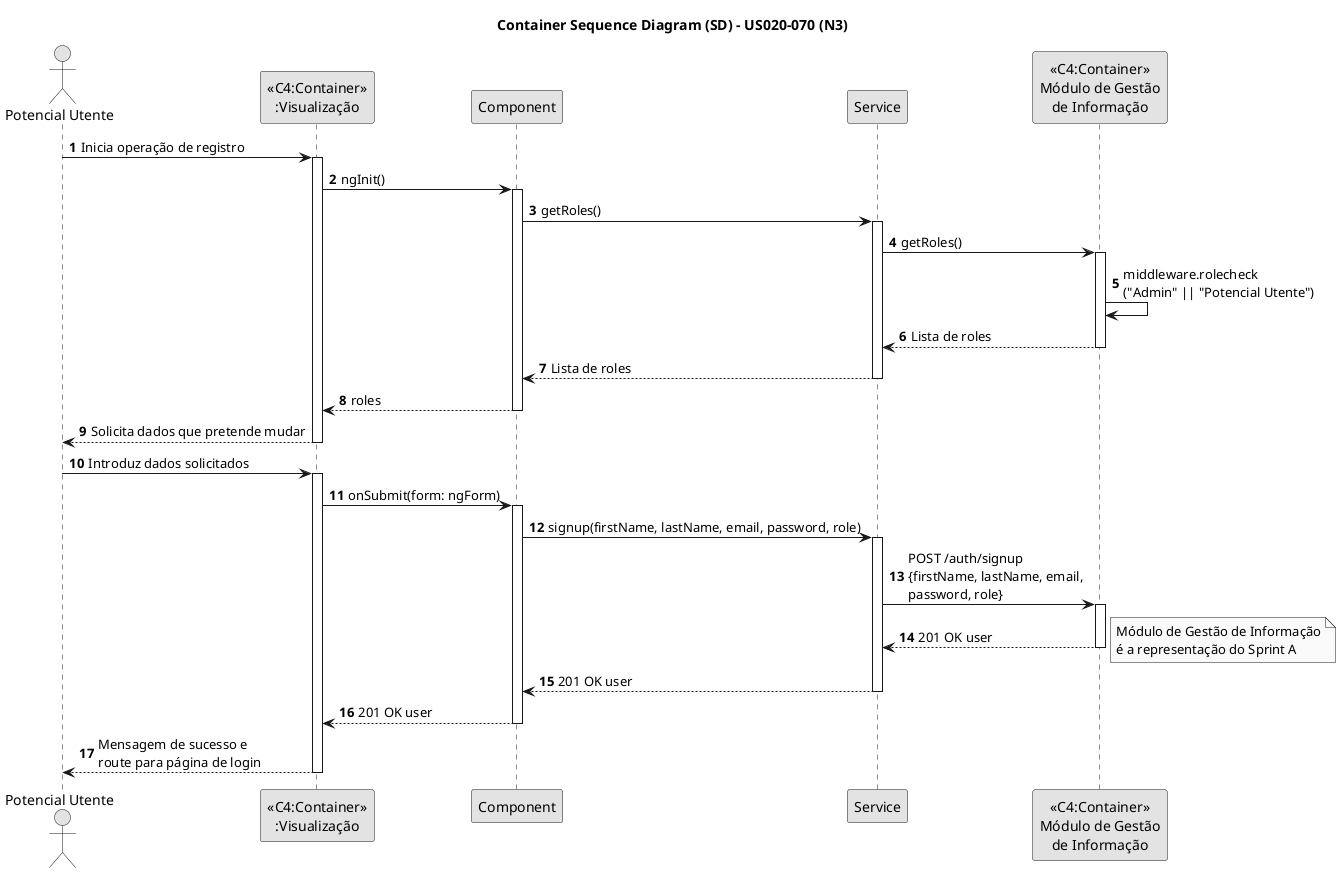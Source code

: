 @startuml
skinparam monochrome true
skinparam packageStyle rectangle
skinparam shadowing false

title Container Sequence Diagram (SD) - US020-070 (N3)

autonumber

actor "Potencial Utente"

"Potencial Utente" -> "<<C4:Container>>\n:Visualização": Inicia operação de registro
activate "<<C4:Container>>\n:Visualização"
"<<C4:Container>>\n:Visualização" -> Component: ngInit()
activate Component
Component -> Service: getRoles()
activate Service
Service -> "<<C4:Container>>\nMódulo de Gestão\nde Informação" : getRoles()
activate "<<C4:Container>>\nMódulo de Gestão\nde Informação"
"<<C4:Container>>\nMódulo de Gestão\nde Informação" -> "<<C4:Container>>\nMódulo de Gestão\nde Informação": middleware.rolecheck\n("Admin" || "Potencial Utente")
"<<C4:Container>>\nMódulo de Gestão\nde Informação" --> Service : Lista de roles
deactivate "<<C4:Container>>\nMódulo de Gestão\nde Informação"
Service --> Component : Lista de roles
deactivate Service
Component --> "<<C4:Container>>\n:Visualização" : roles
deactivate Component

"<<C4:Container>>\n:Visualização" --> "Potencial Utente": Solicita dados que pretende mudar
deactivate "<<C4:Container>>\n:Visualização"

"Potencial Utente" -> "<<C4:Container>>\n:Visualização": Introduz dados solicitados
activate "<<C4:Container>>\n:Visualização"
"<<C4:Container>>\n:Visualização" -> Component : onSubmit(form: ngForm)
activate Component
Component -> Service : signup(firstName, lastName, email, password, role)
activate Service
Service -> "<<C4:Container>>\nMódulo de Gestão\nde Informação" : POST /auth/signup\n{firstName, lastName, email,\npassword, role}

activate "<<C4:Container>>\nMódulo de Gestão\nde Informação"
"<<C4:Container>>\nMódulo de Gestão\nde Informação" --> Service: 201 OK user

deactivate "<<C4:Container>>\nMódulo de Gestão\nde Informação"
note right: Módulo de Gestão de Informação\né a representação do Sprint A
Service --> Component: 201 OK user
deactivate Service
Component --> "<<C4:Container>>\n:Visualização" : 201 OK user
deactivate Component
deactivate "<<C4:Container>>\nMódulo de Gestão\nde Informação"
"Potencial Utente" <-- "<<C4:Container>>\n:Visualização": Mensagem de sucesso e\nroute para página de login
deactivate "<<C4:Container>>\n:Visualização"

@enduml